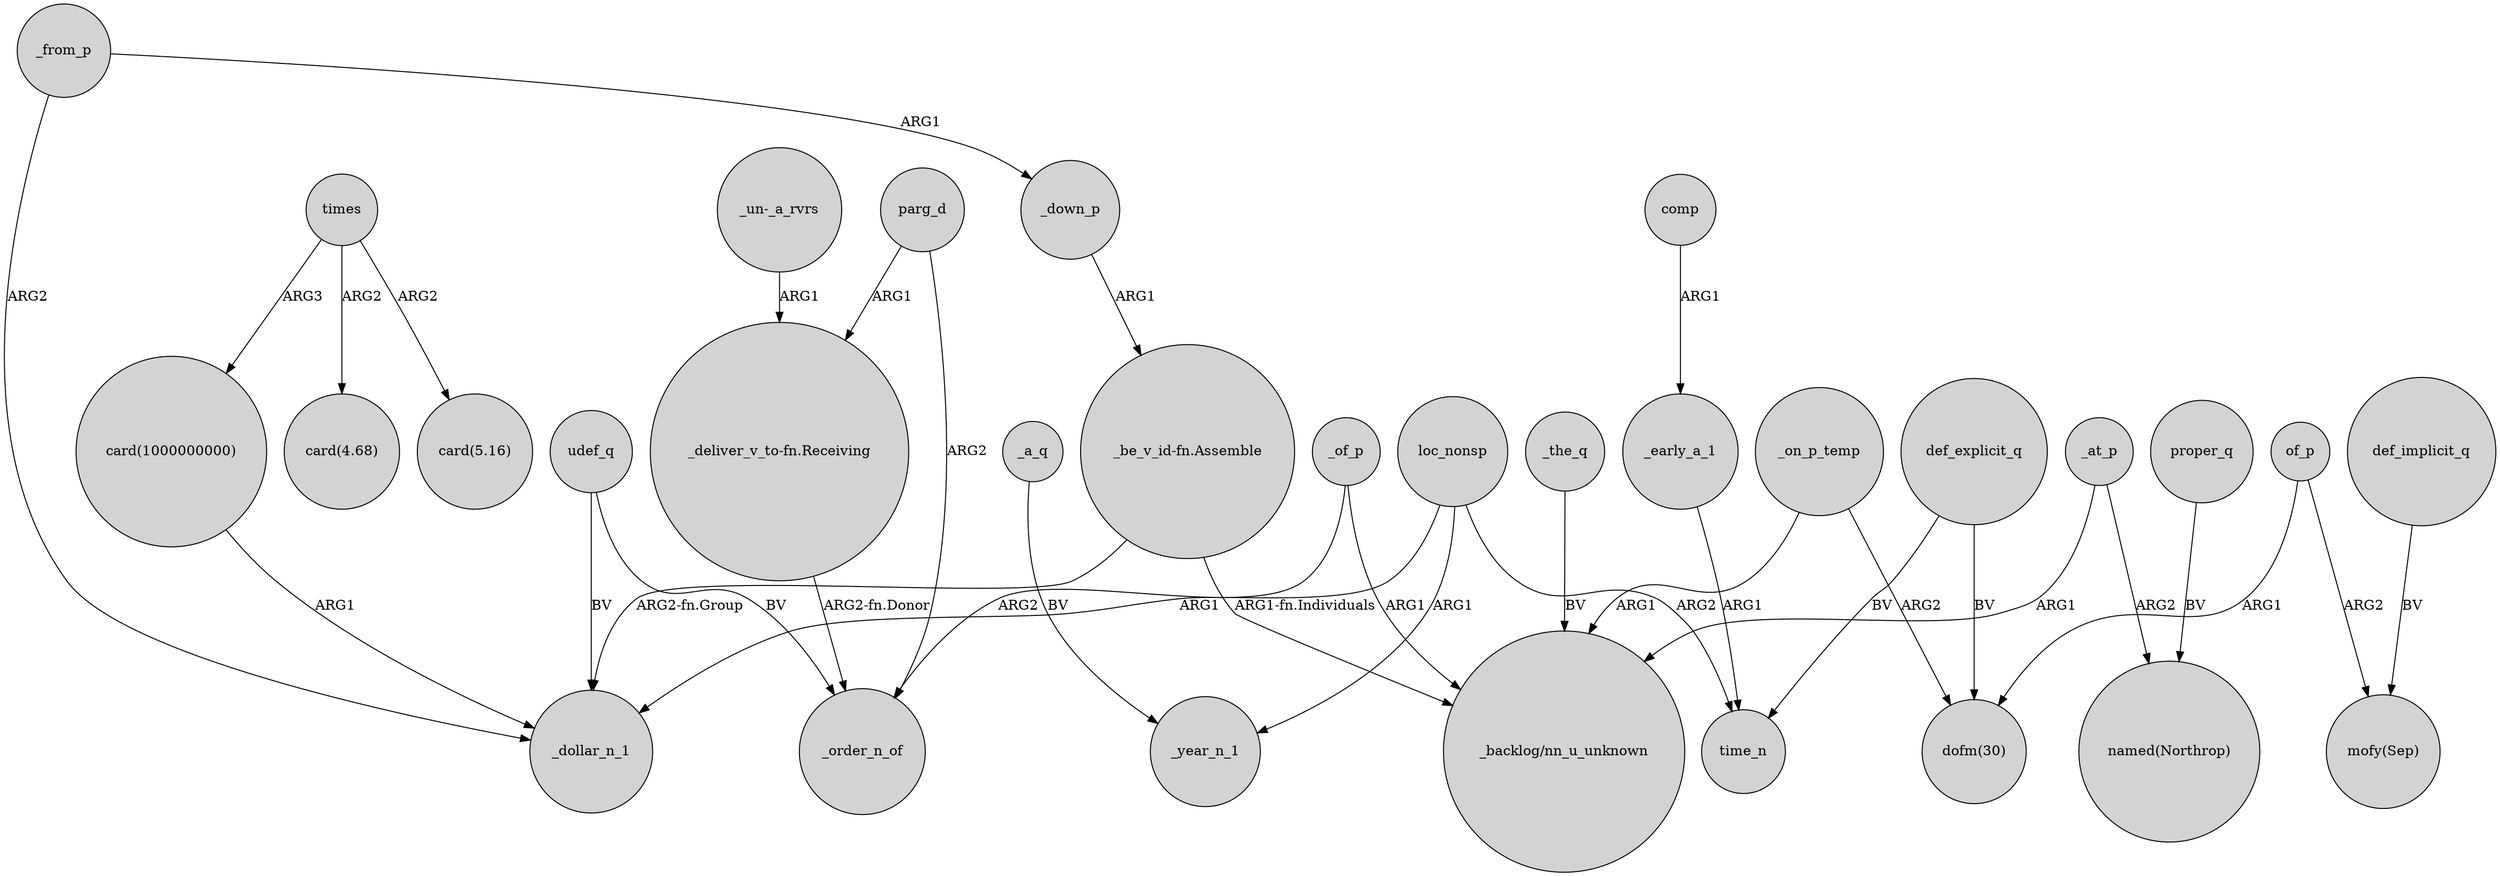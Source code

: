 digraph {
	node [shape=circle style=filled]
	_early_a_1 -> time_n [label=ARG1]
	"card(1000000000)" -> _dollar_n_1 [label=ARG1]
	loc_nonsp -> _dollar_n_1 [label=ARG1]
	"_deliver_v_to-fn.Receiving" -> _order_n_of [label="ARG2-fn.Donor"]
	_of_p -> "_backlog/nn_u_unknown" [label=ARG1]
	parg_d -> "_deliver_v_to-fn.Receiving" [label=ARG1]
	loc_nonsp -> _year_n_1 [label=ARG1]
	_from_p -> _dollar_n_1 [label=ARG2]
	udef_q -> _order_n_of [label=BV]
	def_implicit_q -> "mofy(Sep)" [label=BV]
	proper_q -> "named(Northrop)" [label=BV]
	comp -> _early_a_1 [label=ARG1]
	times -> "card(4.68)" [label=ARG2]
	def_explicit_q -> "dofm(30)" [label=BV]
	_a_q -> _year_n_1 [label=BV]
	parg_d -> _order_n_of [label=ARG2]
	of_p -> "mofy(Sep)" [label=ARG2]
	times -> "card(1000000000)" [label=ARG3]
	"_be_v_id-fn.Assemble" -> "_backlog/nn_u_unknown" [label="ARG1-fn.Individuals"]
	_on_p_temp -> "_backlog/nn_u_unknown" [label=ARG1]
	_from_p -> _down_p [label=ARG1]
	_on_p_temp -> "dofm(30)" [label=ARG2]
	_down_p -> "_be_v_id-fn.Assemble" [label=ARG1]
	udef_q -> _dollar_n_1 [label=BV]
	_of_p -> _order_n_of [label=ARG2]
	def_explicit_q -> time_n [label=BV]
	loc_nonsp -> time_n [label=ARG2]
	times -> "card(5.16)" [label=ARG2]
	of_p -> "dofm(30)" [label=ARG1]
	"_un-_a_rvrs" -> "_deliver_v_to-fn.Receiving" [label=ARG1]
	_at_p -> "named(Northrop)" [label=ARG2]
	_the_q -> "_backlog/nn_u_unknown" [label=BV]
	_at_p -> "_backlog/nn_u_unknown" [label=ARG1]
	"_be_v_id-fn.Assemble" -> _dollar_n_1 [label="ARG2-fn.Group"]
}
